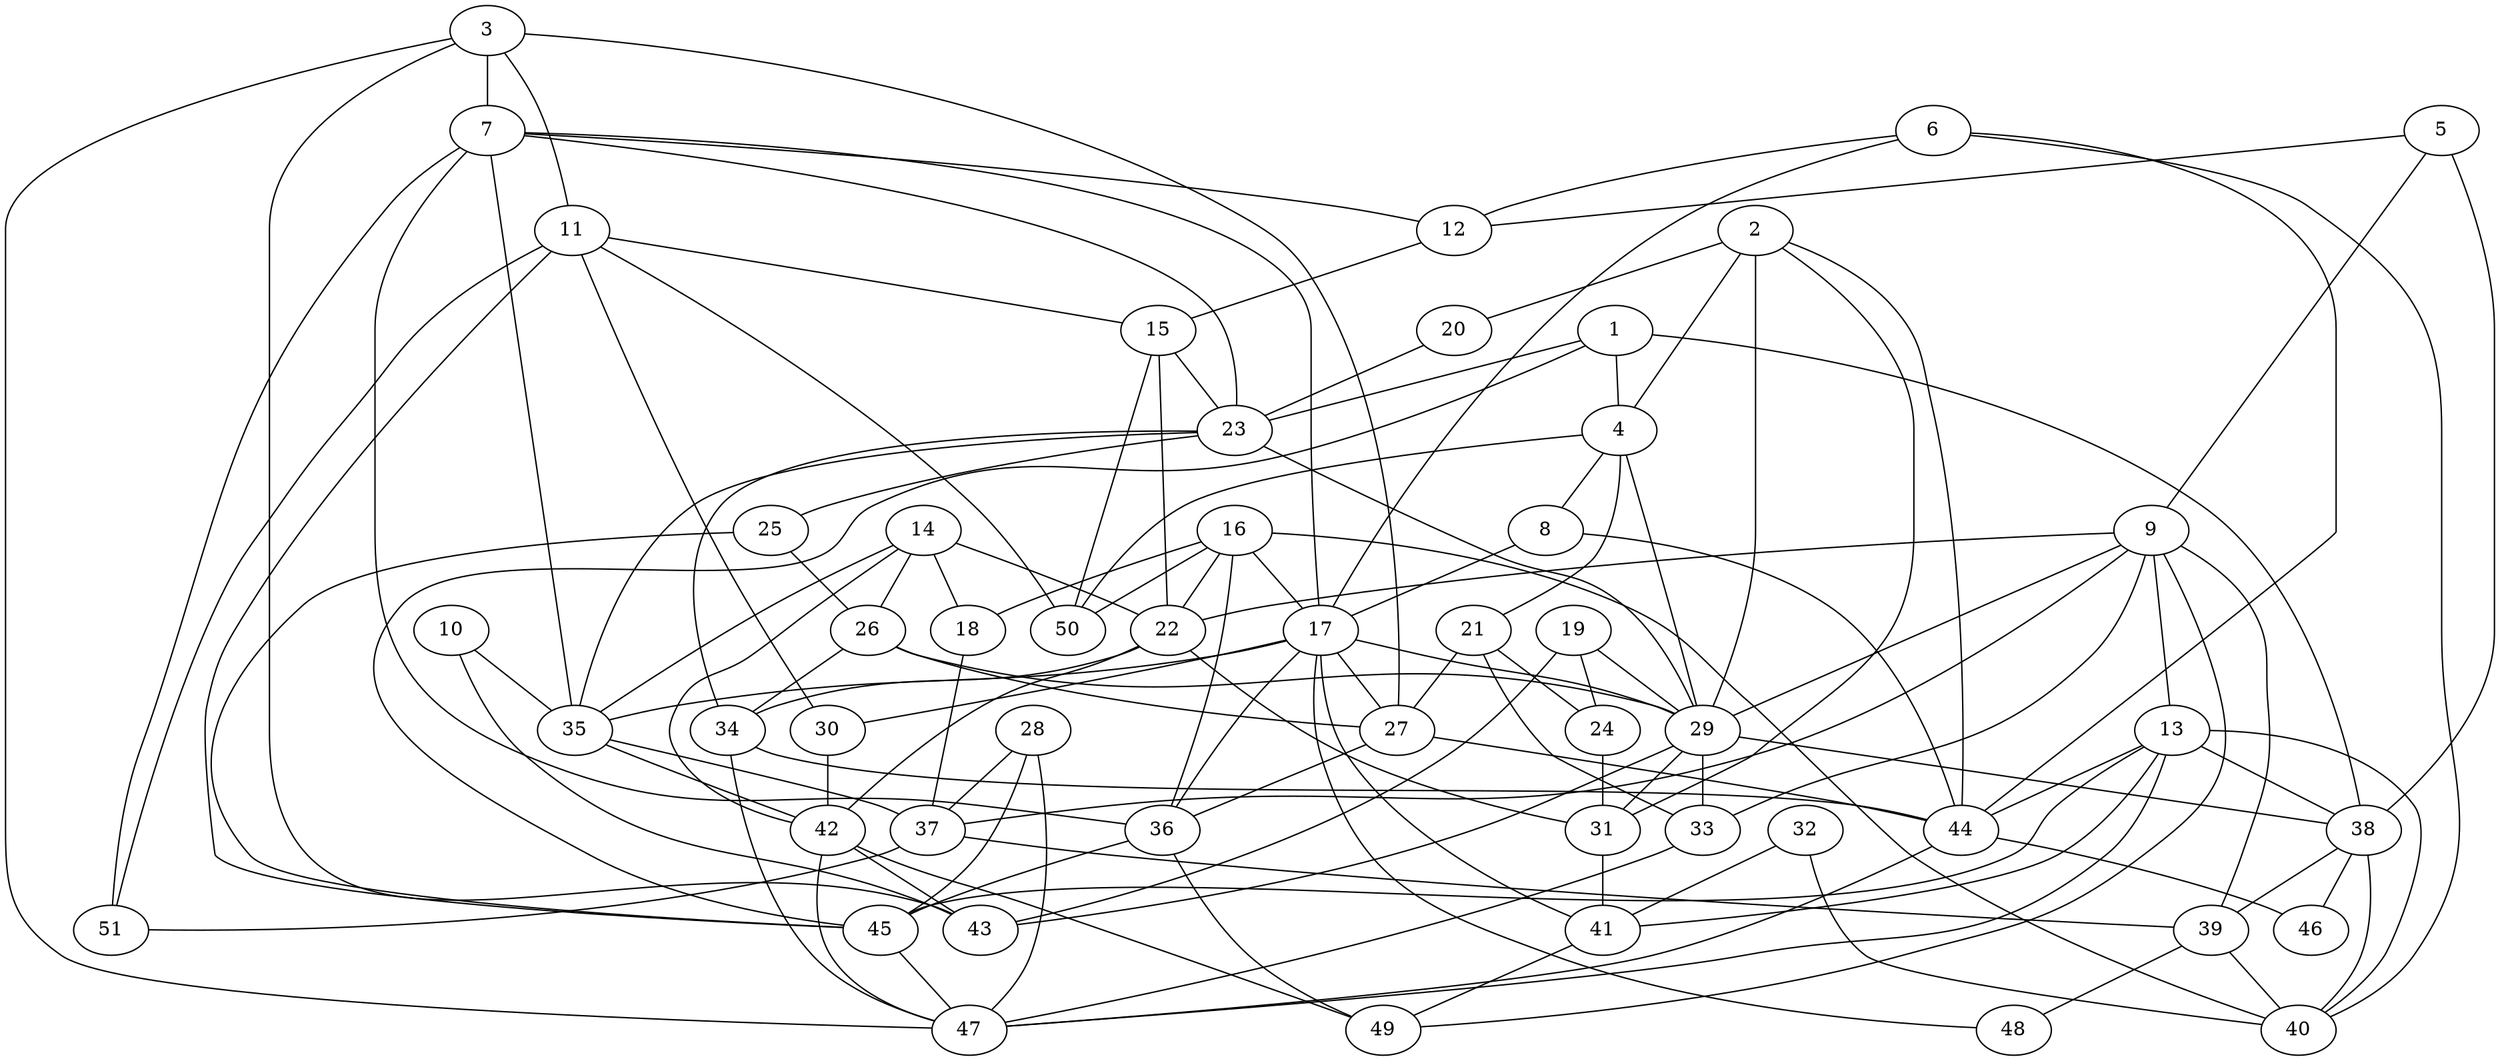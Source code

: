 graph generated_Graph {
1 -- 45;
1 -- 38;
1 -- 4;
1 -- 23;
2 -- 44;
2 -- 31;
2 -- 29;
2 -- 20;
2 -- 4;
3 -- 47;
3 -- 11;
3 -- 43;
3 -- 7;
3 -- 27;
4 -- 50;
4 -- 21;
4 -- 8;
4 -- 29;
5 -- 38;
5 -- 12;
5 -- 9;
6 -- 17;
6 -- 12;
6 -- 44;
6 -- 40;
7 -- 12;
7 -- 17;
7 -- 51;
7 -- 23;
7 -- 35;
7 -- 36;
8 -- 17;
8 -- 44;
9 -- 33;
9 -- 22;
9 -- 29;
9 -- 13;
9 -- 39;
9 -- 37;
9 -- 49;
10 -- 43;
10 -- 35;
11 -- 45;
11 -- 51;
11 -- 30;
11 -- 50;
11 -- 15;
12 -- 15;
13 -- 45;
13 -- 44;
13 -- 40;
13 -- 41;
13 -- 47;
13 -- 38;
14 -- 35;
14 -- 42;
14 -- 22;
14 -- 26;
14 -- 18;
15 -- 50;
15 -- 22;
15 -- 23;
16 -- 17;
16 -- 18;
16 -- 40;
16 -- 50;
16 -- 36;
16 -- 22;
17 -- 27;
17 -- 30;
17 -- 35;
17 -- 48;
17 -- 29;
17 -- 36;
17 -- 41;
18 -- 37;
19 -- 29;
19 -- 24;
19 -- 43;
20 -- 23;
21 -- 33;
21 -- 24;
21 -- 27;
22 -- 31;
22 -- 34;
22 -- 42;
23 -- 34;
23 -- 29;
23 -- 25;
23 -- 35;
24 -- 31;
25 -- 45;
25 -- 26;
26 -- 27;
26 -- 34;
26 -- 29;
27 -- 36;
27 -- 44;
28 -- 47;
28 -- 45;
28 -- 37;
29 -- 31;
29 -- 33;
29 -- 43;
29 -- 38;
30 -- 42;
31 -- 41;
32 -- 40;
32 -- 41;
33 -- 47;
34 -- 44;
34 -- 47;
35 -- 42;
35 -- 37;
36 -- 45;
36 -- 49;
37 -- 51;
37 -- 39;
38 -- 46;
38 -- 39;
38 -- 40;
39 -- 40;
39 -- 48;
41 -- 49;
42 -- 49;
42 -- 43;
42 -- 47;
44 -- 46;
44 -- 47;
45 -- 47;
}